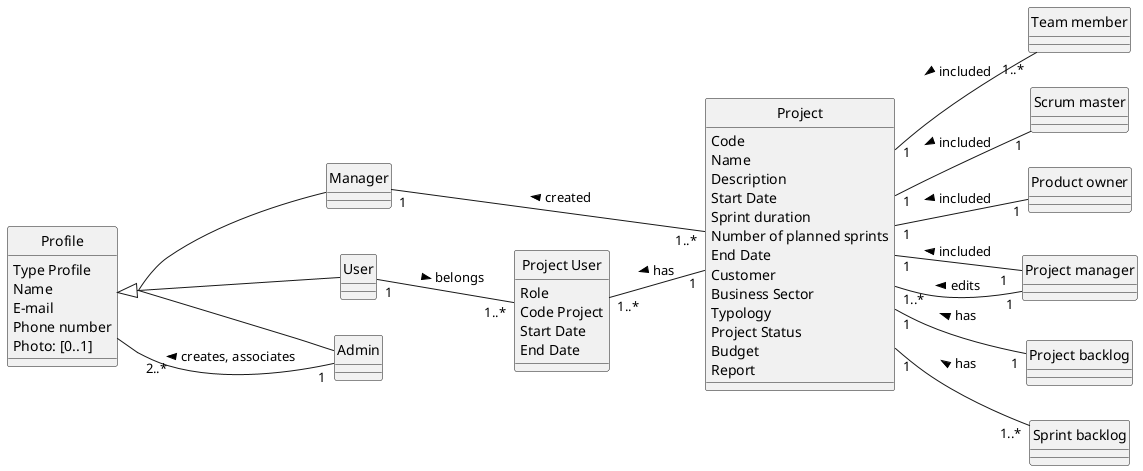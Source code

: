 @startuml
skinparam style strictuml
left to right direction
skinparam groupInheritance 3

 class Profile {
   Type Profile
   Name
   E-mail
   Phone number
   Photo: [0..1]
   'the [0..1] in Photo indicates an optional value, see Craig 2004, p.121
 }

  class "Project User" {
  Role
  Code Project
  Start Date
  End Date
  }

 class Project{
 Code
 Name
 Description
 Start Date
 Sprint duration
 Number of planned sprints
 End Date
 Customer
 Business Sector
 Typology
 Project Status
 Budget
 Report
}

Profile <|-- Manager
Profile <|-- User
Profile <|-- Admin

Admin "1" -- "2..*" Profile: creates, associates >
Manager "1"--- "1..*" Project: created <
User "1" -- "1..*" "Project User": belongs >
"Project User" "1..*" -- "1" Project : has <
Project "1" -- "1..*" "Team member": included <
Project "1" -- "1" "Scrum master": included <
Project "1" -- "1" "Product owner": included <
Project "1" -- "1  " "Project manager": included <
Project "1" -- "1" "Project backlog": has <
Project "1" -- "1..*" "Sprint backlog": has <
"Project manager" "1" -- "1..*" Project: edits >
@enduml